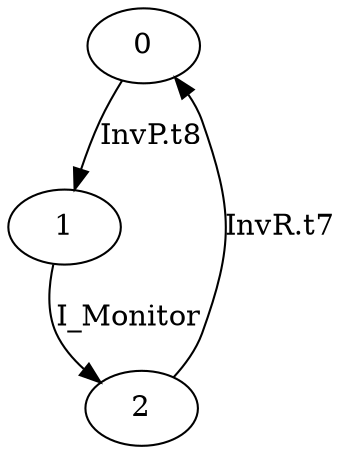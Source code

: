 digraph G {
  0 -> 1 [ label="InvP.t8" ];
  1 -> 2 [ label="I_Monitor" ];
  2 -> 0 [ label="InvR.t7" ];
}
